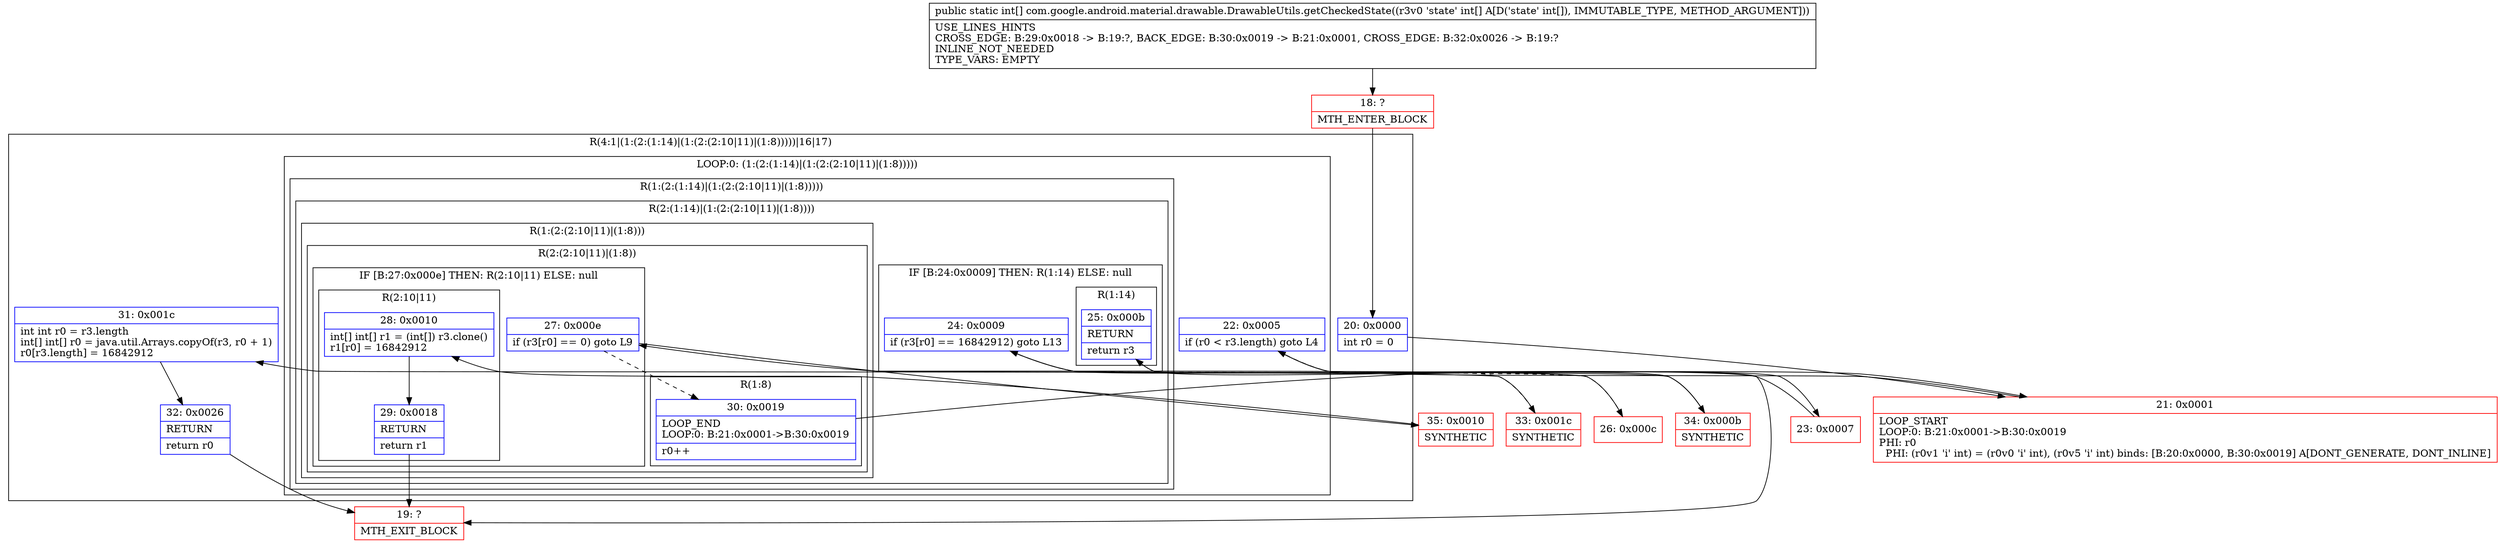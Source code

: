 digraph "CFG forcom.google.android.material.drawable.DrawableUtils.getCheckedState([I)[I" {
subgraph cluster_Region_552549200 {
label = "R(4:1|(1:(2:(1:14)|(1:(2:(2:10|11)|(1:8)))))|16|17)";
node [shape=record,color=blue];
Node_20 [shape=record,label="{20\:\ 0x0000|int r0 = 0\l}"];
subgraph cluster_LoopRegion_1126110056 {
label = "LOOP:0: (1:(2:(1:14)|(1:(2:(2:10|11)|(1:8)))))";
node [shape=record,color=blue];
Node_22 [shape=record,label="{22\:\ 0x0005|if (r0 \< r3.length) goto L4\l}"];
subgraph cluster_Region_1295000385 {
label = "R(1:(2:(1:14)|(1:(2:(2:10|11)|(1:8)))))";
node [shape=record,color=blue];
subgraph cluster_Region_1074096876 {
label = "R(2:(1:14)|(1:(2:(2:10|11)|(1:8))))";
node [shape=record,color=blue];
subgraph cluster_IfRegion_801203629 {
label = "IF [B:24:0x0009] THEN: R(1:14) ELSE: null";
node [shape=record,color=blue];
Node_24 [shape=record,label="{24\:\ 0x0009|if (r3[r0] == 16842912) goto L13\l}"];
subgraph cluster_Region_1086227086 {
label = "R(1:14)";
node [shape=record,color=blue];
Node_25 [shape=record,label="{25\:\ 0x000b|RETURN\l|return r3\l}"];
}
}
subgraph cluster_Region_738411090 {
label = "R(1:(2:(2:10|11)|(1:8)))";
node [shape=record,color=blue];
subgraph cluster_Region_1625638584 {
label = "R(2:(2:10|11)|(1:8))";
node [shape=record,color=blue];
subgraph cluster_IfRegion_1991114430 {
label = "IF [B:27:0x000e] THEN: R(2:10|11) ELSE: null";
node [shape=record,color=blue];
Node_27 [shape=record,label="{27\:\ 0x000e|if (r3[r0] == 0) goto L9\l}"];
subgraph cluster_Region_1301428048 {
label = "R(2:10|11)";
node [shape=record,color=blue];
Node_28 [shape=record,label="{28\:\ 0x0010|int[] int[] r1 = (int[]) r3.clone()\lr1[r0] = 16842912\l}"];
Node_29 [shape=record,label="{29\:\ 0x0018|RETURN\l|return r1\l}"];
}
}
subgraph cluster_Region_1561225729 {
label = "R(1:8)";
node [shape=record,color=blue];
Node_30 [shape=record,label="{30\:\ 0x0019|LOOP_END\lLOOP:0: B:21:0x0001\-\>B:30:0x0019\l|r0++\l}"];
}
}
}
}
}
}
Node_31 [shape=record,label="{31\:\ 0x001c|int int r0 = r3.length\lint[] int[] r0 = java.util.Arrays.copyOf(r3, r0 + 1)\lr0[r3.length] = 16842912\l}"];
Node_32 [shape=record,label="{32\:\ 0x0026|RETURN\l|return r0\l}"];
}
Node_18 [shape=record,color=red,label="{18\:\ ?|MTH_ENTER_BLOCK\l}"];
Node_21 [shape=record,color=red,label="{21\:\ 0x0001|LOOP_START\lLOOP:0: B:21:0x0001\-\>B:30:0x0019\lPHI: r0 \l  PHI: (r0v1 'i' int) = (r0v0 'i' int), (r0v5 'i' int) binds: [B:20:0x0000, B:30:0x0019] A[DONT_GENERATE, DONT_INLINE]\l}"];
Node_23 [shape=record,color=red,label="{23\:\ 0x0007}"];
Node_26 [shape=record,color=red,label="{26\:\ 0x000c}"];
Node_35 [shape=record,color=red,label="{35\:\ 0x0010|SYNTHETIC\l}"];
Node_19 [shape=record,color=red,label="{19\:\ ?|MTH_EXIT_BLOCK\l}"];
Node_34 [shape=record,color=red,label="{34\:\ 0x000b|SYNTHETIC\l}"];
Node_33 [shape=record,color=red,label="{33\:\ 0x001c|SYNTHETIC\l}"];
MethodNode[shape=record,label="{public static int[] com.google.android.material.drawable.DrawableUtils.getCheckedState((r3v0 'state' int[] A[D('state' int[]), IMMUTABLE_TYPE, METHOD_ARGUMENT]))  | USE_LINES_HINTS\lCROSS_EDGE: B:29:0x0018 \-\> B:19:?, BACK_EDGE: B:30:0x0019 \-\> B:21:0x0001, CROSS_EDGE: B:32:0x0026 \-\> B:19:?\lINLINE_NOT_NEEDED\lTYPE_VARS: EMPTY\l}"];
MethodNode -> Node_18;Node_20 -> Node_21;
Node_22 -> Node_23;
Node_22 -> Node_33[style=dashed];
Node_24 -> Node_26[style=dashed];
Node_24 -> Node_34;
Node_25 -> Node_19;
Node_27 -> Node_30[style=dashed];
Node_27 -> Node_35;
Node_28 -> Node_29;
Node_29 -> Node_19;
Node_30 -> Node_21;
Node_31 -> Node_32;
Node_32 -> Node_19;
Node_18 -> Node_20;
Node_21 -> Node_22;
Node_23 -> Node_24;
Node_26 -> Node_27;
Node_35 -> Node_28;
Node_34 -> Node_25;
Node_33 -> Node_31;
}

